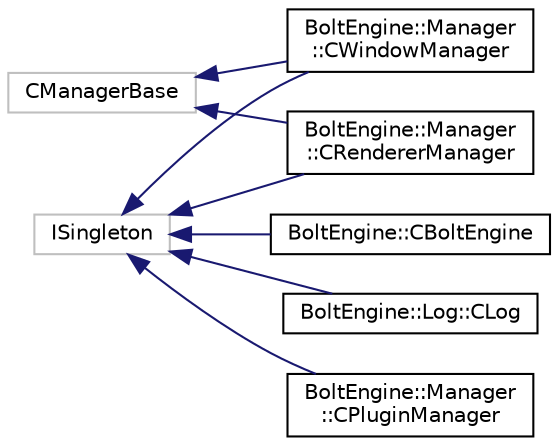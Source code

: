 digraph "Graphical Class Hierarchy"
{
  edge [fontname="Helvetica",fontsize="10",labelfontname="Helvetica",labelfontsize="10"];
  node [fontname="Helvetica",fontsize="10",shape=record];
  rankdir="LR";
  Node1 [label="CManagerBase",height=0.2,width=0.4,color="grey75", fillcolor="white", style="filled"];
  Node1 -> Node2 [dir="back",color="midnightblue",fontsize="10",style="solid",fontname="Helvetica"];
  Node2 [label="BoltEngine::Manager\l::CRendererManager",height=0.2,width=0.4,color="black", fillcolor="white", style="filled",URL="$class_bolt_engine_1_1_manager_1_1_c_renderer_manager.html"];
  Node1 -> Node3 [dir="back",color="midnightblue",fontsize="10",style="solid",fontname="Helvetica"];
  Node3 [label="BoltEngine::Manager\l::CWindowManager",height=0.2,width=0.4,color="black", fillcolor="white", style="filled",URL="$class_bolt_engine_1_1_manager_1_1_c_window_manager.html"];
  Node4 [label="ISingleton",height=0.2,width=0.4,color="grey75", fillcolor="white", style="filled"];
  Node4 -> Node5 [dir="back",color="midnightblue",fontsize="10",style="solid",fontname="Helvetica"];
  Node5 [label="BoltEngine::CBoltEngine",height=0.2,width=0.4,color="black", fillcolor="white", style="filled",URL="$class_bolt_engine_1_1_c_bolt_engine.html",tooltip="A main class of the BoltEngine. "];
  Node4 -> Node6 [dir="back",color="midnightblue",fontsize="10",style="solid",fontname="Helvetica"];
  Node6 [label="BoltEngine::Log::CLog",height=0.2,width=0.4,color="black", fillcolor="white", style="filled",URL="$class_bolt_engine_1_1_log_1_1_c_log.html"];
  Node4 -> Node7 [dir="back",color="midnightblue",fontsize="10",style="solid",fontname="Helvetica"];
  Node7 [label="BoltEngine::Manager\l::CPluginManager",height=0.2,width=0.4,color="black", fillcolor="white", style="filled",URL="$class_bolt_engine_1_1_manager_1_1_c_plugin_manager.html"];
  Node4 -> Node2 [dir="back",color="midnightblue",fontsize="10",style="solid",fontname="Helvetica"];
  Node4 -> Node3 [dir="back",color="midnightblue",fontsize="10",style="solid",fontname="Helvetica"];
}
